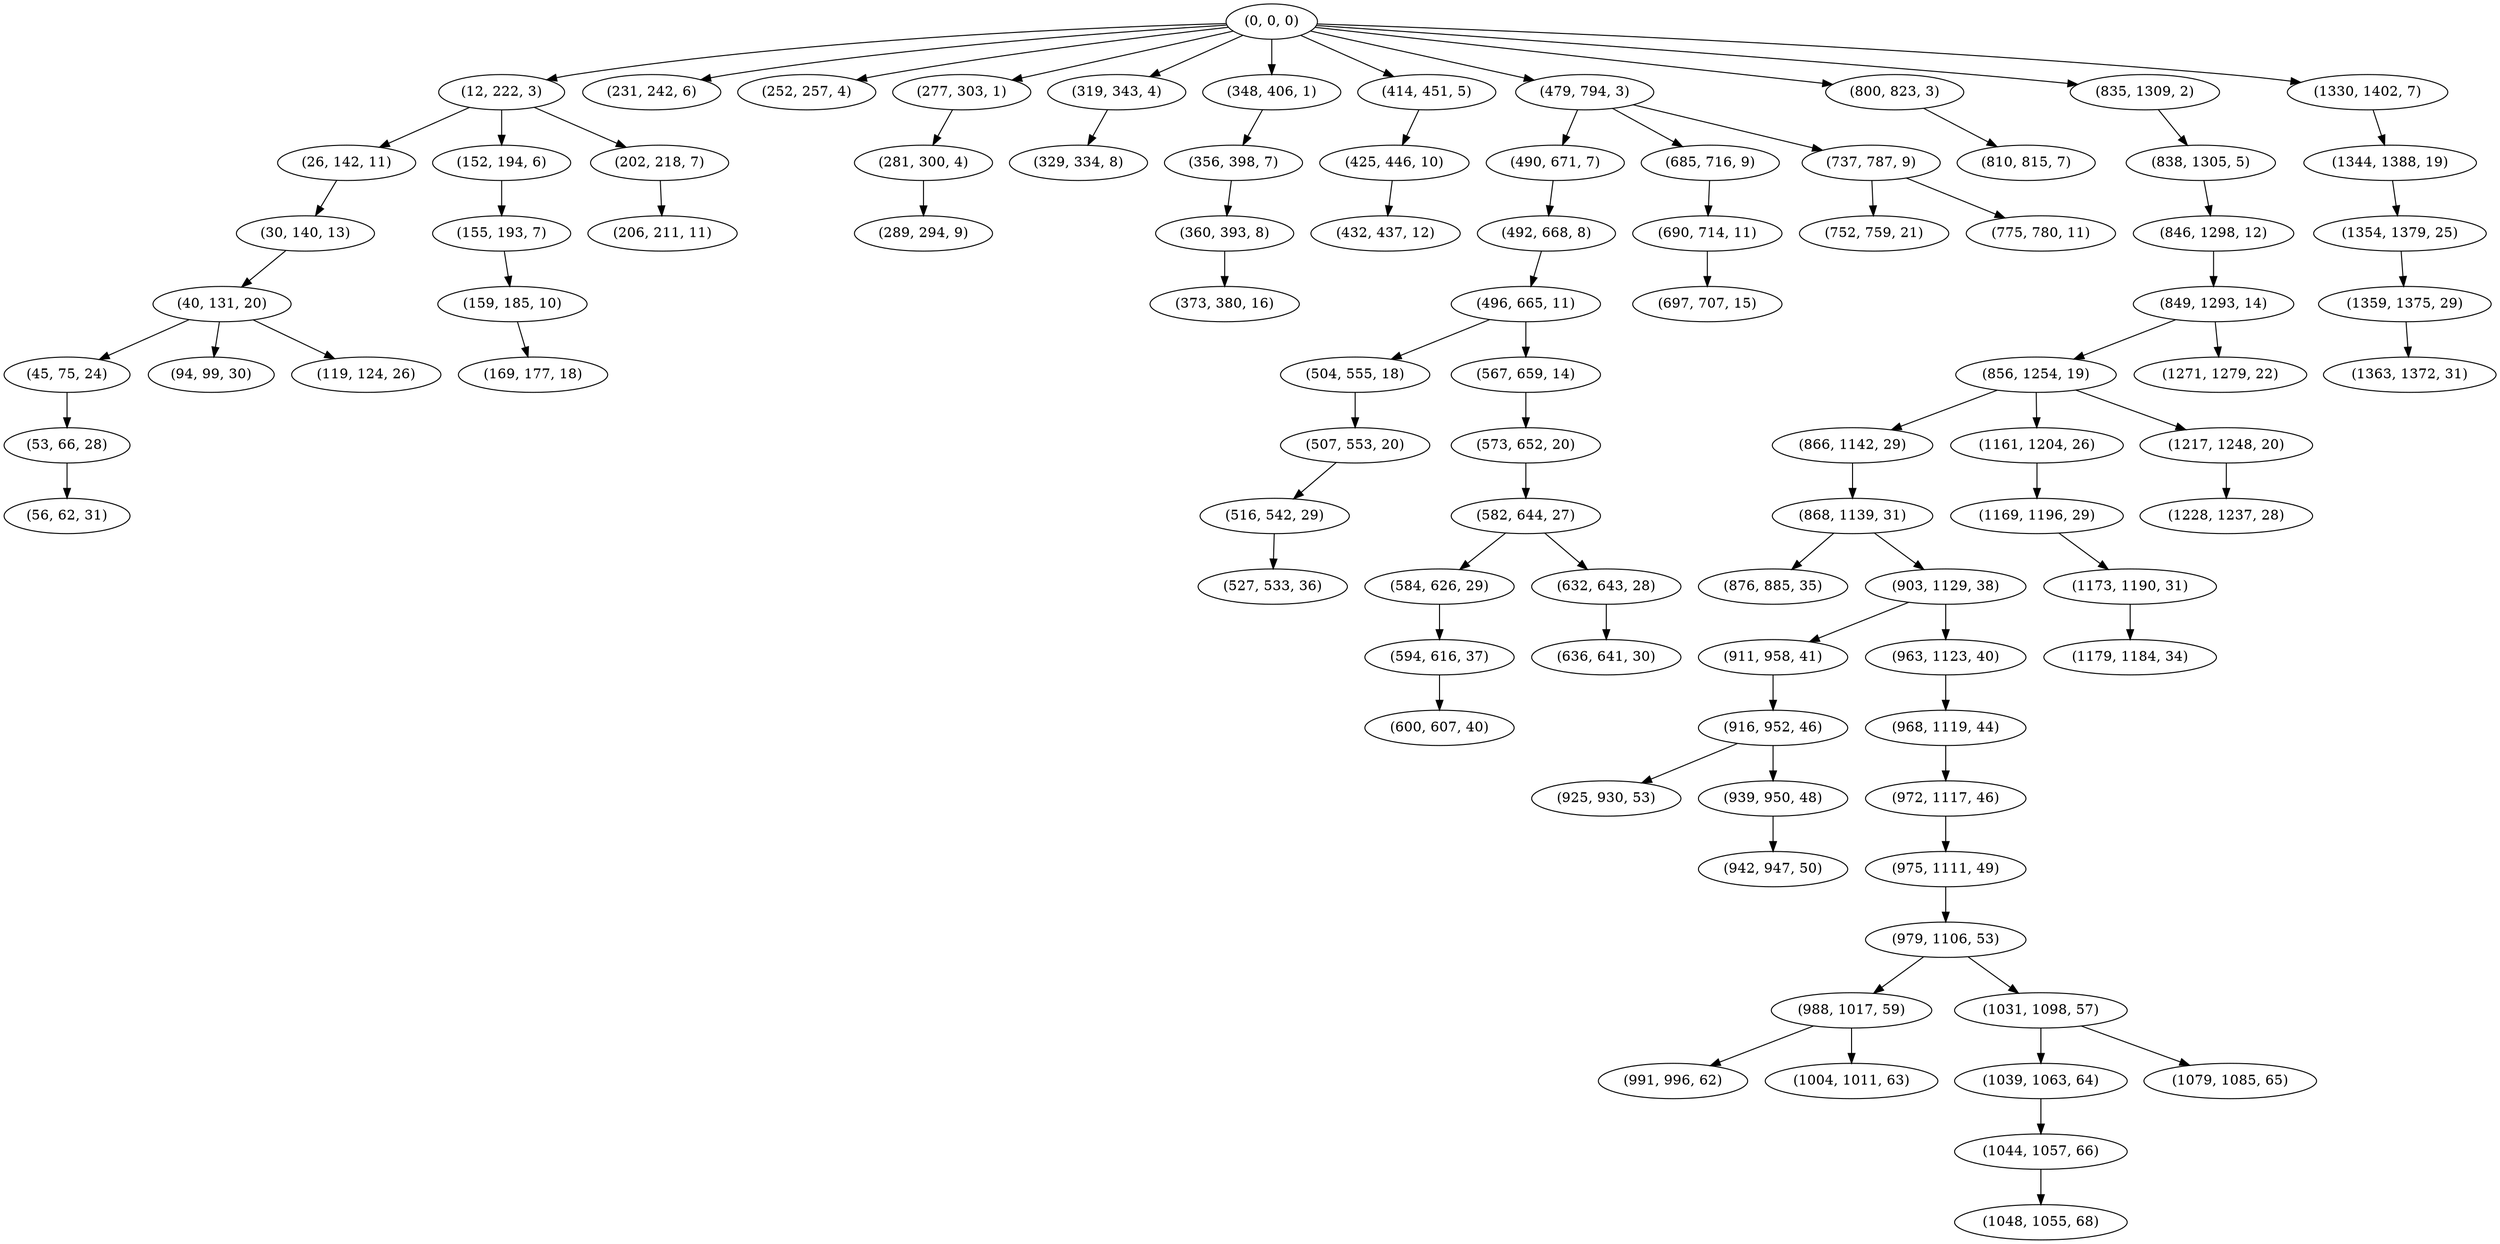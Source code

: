 digraph tree {
    "(0, 0, 0)";
    "(12, 222, 3)";
    "(26, 142, 11)";
    "(30, 140, 13)";
    "(40, 131, 20)";
    "(45, 75, 24)";
    "(53, 66, 28)";
    "(56, 62, 31)";
    "(94, 99, 30)";
    "(119, 124, 26)";
    "(152, 194, 6)";
    "(155, 193, 7)";
    "(159, 185, 10)";
    "(169, 177, 18)";
    "(202, 218, 7)";
    "(206, 211, 11)";
    "(231, 242, 6)";
    "(252, 257, 4)";
    "(277, 303, 1)";
    "(281, 300, 4)";
    "(289, 294, 9)";
    "(319, 343, 4)";
    "(329, 334, 8)";
    "(348, 406, 1)";
    "(356, 398, 7)";
    "(360, 393, 8)";
    "(373, 380, 16)";
    "(414, 451, 5)";
    "(425, 446, 10)";
    "(432, 437, 12)";
    "(479, 794, 3)";
    "(490, 671, 7)";
    "(492, 668, 8)";
    "(496, 665, 11)";
    "(504, 555, 18)";
    "(507, 553, 20)";
    "(516, 542, 29)";
    "(527, 533, 36)";
    "(567, 659, 14)";
    "(573, 652, 20)";
    "(582, 644, 27)";
    "(584, 626, 29)";
    "(594, 616, 37)";
    "(600, 607, 40)";
    "(632, 643, 28)";
    "(636, 641, 30)";
    "(685, 716, 9)";
    "(690, 714, 11)";
    "(697, 707, 15)";
    "(737, 787, 9)";
    "(752, 759, 21)";
    "(775, 780, 11)";
    "(800, 823, 3)";
    "(810, 815, 7)";
    "(835, 1309, 2)";
    "(838, 1305, 5)";
    "(846, 1298, 12)";
    "(849, 1293, 14)";
    "(856, 1254, 19)";
    "(866, 1142, 29)";
    "(868, 1139, 31)";
    "(876, 885, 35)";
    "(903, 1129, 38)";
    "(911, 958, 41)";
    "(916, 952, 46)";
    "(925, 930, 53)";
    "(939, 950, 48)";
    "(942, 947, 50)";
    "(963, 1123, 40)";
    "(968, 1119, 44)";
    "(972, 1117, 46)";
    "(975, 1111, 49)";
    "(979, 1106, 53)";
    "(988, 1017, 59)";
    "(991, 996, 62)";
    "(1004, 1011, 63)";
    "(1031, 1098, 57)";
    "(1039, 1063, 64)";
    "(1044, 1057, 66)";
    "(1048, 1055, 68)";
    "(1079, 1085, 65)";
    "(1161, 1204, 26)";
    "(1169, 1196, 29)";
    "(1173, 1190, 31)";
    "(1179, 1184, 34)";
    "(1217, 1248, 20)";
    "(1228, 1237, 28)";
    "(1271, 1279, 22)";
    "(1330, 1402, 7)";
    "(1344, 1388, 19)";
    "(1354, 1379, 25)";
    "(1359, 1375, 29)";
    "(1363, 1372, 31)";
    "(0, 0, 0)" -> "(12, 222, 3)";
    "(0, 0, 0)" -> "(231, 242, 6)";
    "(0, 0, 0)" -> "(252, 257, 4)";
    "(0, 0, 0)" -> "(277, 303, 1)";
    "(0, 0, 0)" -> "(319, 343, 4)";
    "(0, 0, 0)" -> "(348, 406, 1)";
    "(0, 0, 0)" -> "(414, 451, 5)";
    "(0, 0, 0)" -> "(479, 794, 3)";
    "(0, 0, 0)" -> "(800, 823, 3)";
    "(0, 0, 0)" -> "(835, 1309, 2)";
    "(0, 0, 0)" -> "(1330, 1402, 7)";
    "(12, 222, 3)" -> "(26, 142, 11)";
    "(12, 222, 3)" -> "(152, 194, 6)";
    "(12, 222, 3)" -> "(202, 218, 7)";
    "(26, 142, 11)" -> "(30, 140, 13)";
    "(30, 140, 13)" -> "(40, 131, 20)";
    "(40, 131, 20)" -> "(45, 75, 24)";
    "(40, 131, 20)" -> "(94, 99, 30)";
    "(40, 131, 20)" -> "(119, 124, 26)";
    "(45, 75, 24)" -> "(53, 66, 28)";
    "(53, 66, 28)" -> "(56, 62, 31)";
    "(152, 194, 6)" -> "(155, 193, 7)";
    "(155, 193, 7)" -> "(159, 185, 10)";
    "(159, 185, 10)" -> "(169, 177, 18)";
    "(202, 218, 7)" -> "(206, 211, 11)";
    "(277, 303, 1)" -> "(281, 300, 4)";
    "(281, 300, 4)" -> "(289, 294, 9)";
    "(319, 343, 4)" -> "(329, 334, 8)";
    "(348, 406, 1)" -> "(356, 398, 7)";
    "(356, 398, 7)" -> "(360, 393, 8)";
    "(360, 393, 8)" -> "(373, 380, 16)";
    "(414, 451, 5)" -> "(425, 446, 10)";
    "(425, 446, 10)" -> "(432, 437, 12)";
    "(479, 794, 3)" -> "(490, 671, 7)";
    "(479, 794, 3)" -> "(685, 716, 9)";
    "(479, 794, 3)" -> "(737, 787, 9)";
    "(490, 671, 7)" -> "(492, 668, 8)";
    "(492, 668, 8)" -> "(496, 665, 11)";
    "(496, 665, 11)" -> "(504, 555, 18)";
    "(496, 665, 11)" -> "(567, 659, 14)";
    "(504, 555, 18)" -> "(507, 553, 20)";
    "(507, 553, 20)" -> "(516, 542, 29)";
    "(516, 542, 29)" -> "(527, 533, 36)";
    "(567, 659, 14)" -> "(573, 652, 20)";
    "(573, 652, 20)" -> "(582, 644, 27)";
    "(582, 644, 27)" -> "(584, 626, 29)";
    "(582, 644, 27)" -> "(632, 643, 28)";
    "(584, 626, 29)" -> "(594, 616, 37)";
    "(594, 616, 37)" -> "(600, 607, 40)";
    "(632, 643, 28)" -> "(636, 641, 30)";
    "(685, 716, 9)" -> "(690, 714, 11)";
    "(690, 714, 11)" -> "(697, 707, 15)";
    "(737, 787, 9)" -> "(752, 759, 21)";
    "(737, 787, 9)" -> "(775, 780, 11)";
    "(800, 823, 3)" -> "(810, 815, 7)";
    "(835, 1309, 2)" -> "(838, 1305, 5)";
    "(838, 1305, 5)" -> "(846, 1298, 12)";
    "(846, 1298, 12)" -> "(849, 1293, 14)";
    "(849, 1293, 14)" -> "(856, 1254, 19)";
    "(849, 1293, 14)" -> "(1271, 1279, 22)";
    "(856, 1254, 19)" -> "(866, 1142, 29)";
    "(856, 1254, 19)" -> "(1161, 1204, 26)";
    "(856, 1254, 19)" -> "(1217, 1248, 20)";
    "(866, 1142, 29)" -> "(868, 1139, 31)";
    "(868, 1139, 31)" -> "(876, 885, 35)";
    "(868, 1139, 31)" -> "(903, 1129, 38)";
    "(903, 1129, 38)" -> "(911, 958, 41)";
    "(903, 1129, 38)" -> "(963, 1123, 40)";
    "(911, 958, 41)" -> "(916, 952, 46)";
    "(916, 952, 46)" -> "(925, 930, 53)";
    "(916, 952, 46)" -> "(939, 950, 48)";
    "(939, 950, 48)" -> "(942, 947, 50)";
    "(963, 1123, 40)" -> "(968, 1119, 44)";
    "(968, 1119, 44)" -> "(972, 1117, 46)";
    "(972, 1117, 46)" -> "(975, 1111, 49)";
    "(975, 1111, 49)" -> "(979, 1106, 53)";
    "(979, 1106, 53)" -> "(988, 1017, 59)";
    "(979, 1106, 53)" -> "(1031, 1098, 57)";
    "(988, 1017, 59)" -> "(991, 996, 62)";
    "(988, 1017, 59)" -> "(1004, 1011, 63)";
    "(1031, 1098, 57)" -> "(1039, 1063, 64)";
    "(1031, 1098, 57)" -> "(1079, 1085, 65)";
    "(1039, 1063, 64)" -> "(1044, 1057, 66)";
    "(1044, 1057, 66)" -> "(1048, 1055, 68)";
    "(1161, 1204, 26)" -> "(1169, 1196, 29)";
    "(1169, 1196, 29)" -> "(1173, 1190, 31)";
    "(1173, 1190, 31)" -> "(1179, 1184, 34)";
    "(1217, 1248, 20)" -> "(1228, 1237, 28)";
    "(1330, 1402, 7)" -> "(1344, 1388, 19)";
    "(1344, 1388, 19)" -> "(1354, 1379, 25)";
    "(1354, 1379, 25)" -> "(1359, 1375, 29)";
    "(1359, 1375, 29)" -> "(1363, 1372, 31)";
}
